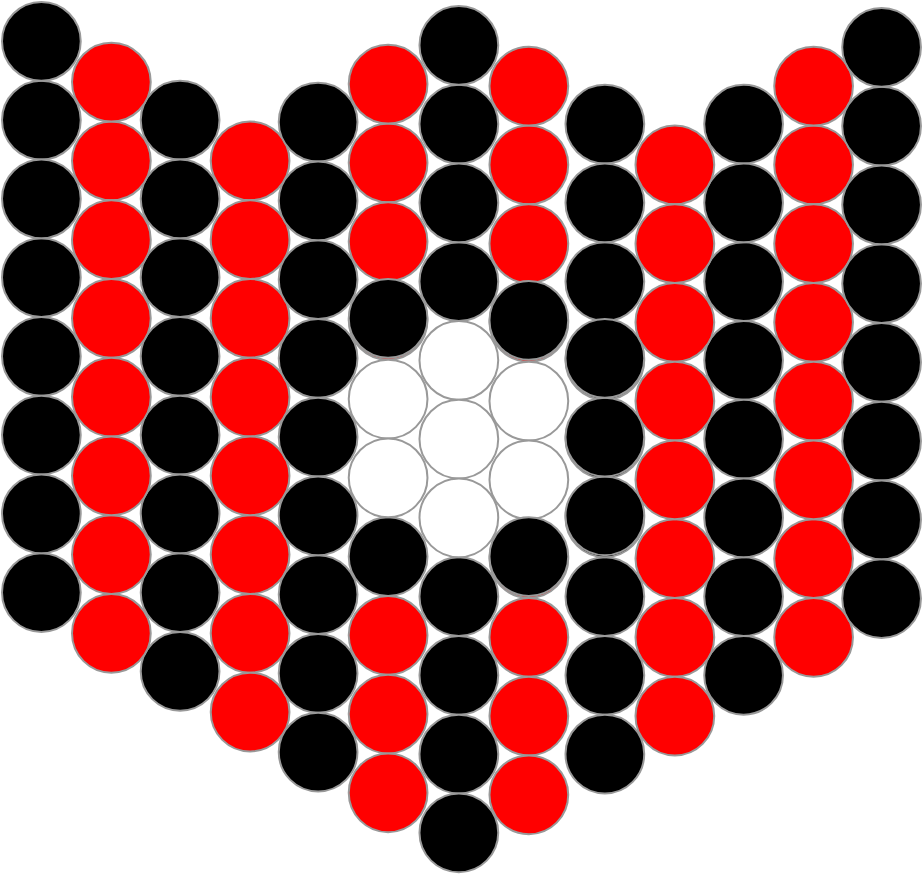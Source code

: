 <mxfile version="20.0.3" type="github">
  <diagram id="4b_G9jDjYZJUIoSFPc0T" name="Page-1">
    <mxGraphModel dx="1422" dy="794" grid="0" gridSize="10" guides="1" tooltips="1" connect="1" arrows="1" fold="1" page="1" pageScale="1" pageWidth="827" pageHeight="1169" math="0" shadow="0">
      <root>
        <mxCell id="0" />
        <mxCell id="1" parent="0" />
        <mxCell id="lpokAuvTIs-2x7VzEWA0-1" value="" style="ellipse;whiteSpace=wrap;html=1;strokeColor=#999999;fontStyle=1;fillColor=#000000;" vertex="1" parent="1">
          <mxGeometry x="214.37" y="287.48" width="39.37" height="39.37" as="geometry" />
        </mxCell>
        <mxCell id="lpokAuvTIs-2x7VzEWA0-2" value="" style="ellipse;whiteSpace=wrap;html=1;strokeColor=#999999;fontStyle=1;fillColor=#000000;" vertex="1" parent="1">
          <mxGeometry x="214.37" y="248.11" width="39.37" height="39.37" as="geometry" />
        </mxCell>
        <mxCell id="lpokAuvTIs-2x7VzEWA0-3" value="" style="ellipse;whiteSpace=wrap;html=1;strokeColor=#999999;fontStyle=1;fillColor=#000000;" vertex="1" parent="1">
          <mxGeometry x="214.37" y="326.85" width="39.37" height="39.37" as="geometry" />
        </mxCell>
        <mxCell id="lpokAuvTIs-2x7VzEWA0-4" value="" style="ellipse;whiteSpace=wrap;html=1;strokeColor=#999999;fontStyle=1;fillColor=#FF0000;" vertex="1" parent="1">
          <mxGeometry x="249.37" y="268.48" width="39.37" height="39.37" as="geometry" />
        </mxCell>
        <mxCell id="lpokAuvTIs-2x7VzEWA0-5" value="" style="ellipse;whiteSpace=wrap;html=1;strokeColor=#999999;fontStyle=1;fillColor=#FF0000;" vertex="1" parent="1">
          <mxGeometry x="249.37" y="307.85" width="39.37" height="39.37" as="geometry" />
        </mxCell>
        <mxCell id="lpokAuvTIs-2x7VzEWA0-6" value="" style="ellipse;whiteSpace=wrap;html=1;strokeColor=#999999;fontStyle=1;fillColor=#000000;" vertex="1" parent="1">
          <mxGeometry x="214.37" y="169.37" width="39.37" height="39.37" as="geometry" />
        </mxCell>
        <mxCell id="lpokAuvTIs-2x7VzEWA0-8" value="" style="ellipse;whiteSpace=wrap;html=1;strokeColor=#999999;fontStyle=1;fillColor=#000000;" vertex="1" parent="1">
          <mxGeometry x="214.37" y="208.74" width="39.37" height="39.37" as="geometry" />
        </mxCell>
        <mxCell id="lpokAuvTIs-2x7VzEWA0-9" value="" style="ellipse;whiteSpace=wrap;html=1;strokeColor=#999999;fontStyle=1;fillColor=#000000;" vertex="1" parent="1">
          <mxGeometry x="214.37" y="405.59" width="39.37" height="39.37" as="geometry" />
        </mxCell>
        <mxCell id="lpokAuvTIs-2x7VzEWA0-10" value="" style="ellipse;whiteSpace=wrap;html=1;strokeColor=#999999;fontStyle=1;fillColor=#000000;" vertex="1" parent="1">
          <mxGeometry x="214.37" y="366.22" width="39.37" height="39.37" as="geometry" />
        </mxCell>
        <mxCell id="lpokAuvTIs-2x7VzEWA0-11" value="" style="ellipse;whiteSpace=wrap;html=1;strokeColor=#999999;fontStyle=1;fillColor=#000000;" vertex="1" parent="1">
          <mxGeometry x="214.37" y="444.96" width="39.37" height="39.37" as="geometry" />
        </mxCell>
        <mxCell id="lpokAuvTIs-2x7VzEWA0-12" value="" style="ellipse;whiteSpace=wrap;html=1;strokeColor=#999999;fontStyle=1;fillColor=#FF0000;" vertex="1" parent="1">
          <mxGeometry x="249.37" y="386.59" width="39.37" height="39.37" as="geometry" />
        </mxCell>
        <mxCell id="lpokAuvTIs-2x7VzEWA0-13" value="" style="ellipse;whiteSpace=wrap;html=1;strokeColor=#999999;fontStyle=1;fillColor=#FF0000;" vertex="1" parent="1">
          <mxGeometry x="249.37" y="347.22" width="39.37" height="39.37" as="geometry" />
        </mxCell>
        <mxCell id="lpokAuvTIs-2x7VzEWA0-14" value="" style="ellipse;whiteSpace=wrap;html=1;strokeColor=#999999;fontStyle=1;fillColor=#FF0000;" vertex="1" parent="1">
          <mxGeometry x="249.37" y="425.96" width="39.37" height="39.37" as="geometry" />
        </mxCell>
        <mxCell id="lpokAuvTIs-2x7VzEWA0-15" value="" style="ellipse;whiteSpace=wrap;html=1;strokeColor=#999999;fontStyle=1;fillColor=#FF0000;" vertex="1" parent="1">
          <mxGeometry x="249.37" y="189.74" width="39.37" height="39.37" as="geometry" />
        </mxCell>
        <mxCell id="lpokAuvTIs-2x7VzEWA0-17" value="" style="ellipse;whiteSpace=wrap;html=1;strokeColor=#999999;fontStyle=1;fillColor=#FF0000;" vertex="1" parent="1">
          <mxGeometry x="249.37" y="229.11" width="39.37" height="39.37" as="geometry" />
        </mxCell>
        <mxCell id="lpokAuvTIs-2x7VzEWA0-23" value="" style="ellipse;whiteSpace=wrap;html=1;strokeColor=#999999;fontStyle=1;fillColor=#FF0000;" vertex="1" parent="1">
          <mxGeometry x="249.37" y="465.33" width="39.37" height="39.37" as="geometry" />
        </mxCell>
        <mxCell id="lpokAuvTIs-2x7VzEWA0-25" value="" style="ellipse;whiteSpace=wrap;html=1;strokeColor=#999999;fontStyle=1;fillColor=#000000;" vertex="1" parent="1">
          <mxGeometry x="283.37" y="288.48" width="39.37" height="39.37" as="geometry" />
        </mxCell>
        <mxCell id="lpokAuvTIs-2x7VzEWA0-26" value="" style="ellipse;whiteSpace=wrap;html=1;strokeColor=#999999;fontStyle=1;fillColor=#000000;" vertex="1" parent="1">
          <mxGeometry x="283.37" y="249.11" width="39.37" height="39.37" as="geometry" />
        </mxCell>
        <mxCell id="lpokAuvTIs-2x7VzEWA0-27" value="" style="ellipse;whiteSpace=wrap;html=1;strokeColor=#999999;fontStyle=1;fillColor=#000000;" vertex="1" parent="1">
          <mxGeometry x="283.37" y="327.85" width="39.37" height="39.37" as="geometry" />
        </mxCell>
        <mxCell id="lpokAuvTIs-2x7VzEWA0-28" value="" style="ellipse;whiteSpace=wrap;html=1;strokeColor=#999999;fontStyle=1;fillColor=#FF0000;" vertex="1" parent="1">
          <mxGeometry x="318.37" y="269.48" width="39.37" height="39.37" as="geometry" />
        </mxCell>
        <mxCell id="lpokAuvTIs-2x7VzEWA0-29" value="" style="ellipse;whiteSpace=wrap;html=1;strokeColor=#999999;fontStyle=1;fillColor=#FFFFFF;" vertex="1" parent="1">
          <mxGeometry x="318.37" y="308.85" width="39.37" height="39.37" as="geometry" />
        </mxCell>
        <mxCell id="lpokAuvTIs-2x7VzEWA0-30" value="" style="ellipse;whiteSpace=wrap;html=1;strokeColor=#999999;fontStyle=1;fillColor=#000000;" vertex="1" parent="1">
          <mxGeometry x="283.37" y="170.37" width="39.37" height="39.37" as="geometry" />
        </mxCell>
        <mxCell id="lpokAuvTIs-2x7VzEWA0-32" value="" style="ellipse;whiteSpace=wrap;html=1;strokeColor=#999999;fontStyle=1;fillColor=#000000;" vertex="1" parent="1">
          <mxGeometry x="283.37" y="209.74" width="39.37" height="39.37" as="geometry" />
        </mxCell>
        <mxCell id="lpokAuvTIs-2x7VzEWA0-33" value="" style="ellipse;whiteSpace=wrap;html=1;strokeColor=#999999;fontStyle=1;fillColor=#000000;" vertex="1" parent="1">
          <mxGeometry x="283.37" y="406.59" width="39.37" height="39.37" as="geometry" />
        </mxCell>
        <mxCell id="lpokAuvTIs-2x7VzEWA0-34" value="" style="ellipse;whiteSpace=wrap;html=1;strokeColor=#999999;fontStyle=1;fillColor=#000000;" vertex="1" parent="1">
          <mxGeometry x="283.37" y="367.22" width="39.37" height="39.37" as="geometry" />
        </mxCell>
        <mxCell id="lpokAuvTIs-2x7VzEWA0-35" value="" style="ellipse;whiteSpace=wrap;html=1;strokeColor=#999999;fontStyle=1;fillColor=#000000;" vertex="1" parent="1">
          <mxGeometry x="283.37" y="445.96" width="39.37" height="39.37" as="geometry" />
        </mxCell>
        <mxCell id="lpokAuvTIs-2x7VzEWA0-36" value="" style="ellipse;whiteSpace=wrap;html=1;strokeColor=#999999;fontStyle=1;fillColor=#000000;" vertex="1" parent="1">
          <mxGeometry x="318.37" y="387.59" width="39.37" height="39.37" as="geometry" />
        </mxCell>
        <mxCell id="lpokAuvTIs-2x7VzEWA0-37" value="" style="ellipse;whiteSpace=wrap;html=1;strokeColor=#999999;fontStyle=1;fillColor=#FFFFFF;" vertex="1" parent="1">
          <mxGeometry x="318.37" y="348.22" width="39.37" height="39.37" as="geometry" />
        </mxCell>
        <mxCell id="lpokAuvTIs-2x7VzEWA0-38" value="" style="ellipse;whiteSpace=wrap;html=1;strokeColor=#999999;fontStyle=1;fillColor=#FF0000;" vertex="1" parent="1">
          <mxGeometry x="318.37" y="426.96" width="39.37" height="39.37" as="geometry" />
        </mxCell>
        <mxCell id="lpokAuvTIs-2x7VzEWA0-39" value="" style="ellipse;whiteSpace=wrap;html=1;strokeColor=#999999;fontStyle=1;fillColor=#FF0000;" vertex="1" parent="1">
          <mxGeometry x="318.37" y="190.74" width="39.37" height="39.37" as="geometry" />
        </mxCell>
        <mxCell id="lpokAuvTIs-2x7VzEWA0-40" value="" style="ellipse;whiteSpace=wrap;html=1;strokeColor=#999999;fontStyle=1;fillColor=#FF0000;" vertex="1" parent="1">
          <mxGeometry x="318.37" y="151.37" width="39.37" height="39.37" as="geometry" />
        </mxCell>
        <mxCell id="lpokAuvTIs-2x7VzEWA0-41" value="" style="ellipse;whiteSpace=wrap;html=1;strokeColor=#999999;fontStyle=1;fillColor=#FF0000;" vertex="1" parent="1">
          <mxGeometry x="318.37" y="230.11" width="39.37" height="39.37" as="geometry" />
        </mxCell>
        <mxCell id="lpokAuvTIs-2x7VzEWA0-42" value="" style="ellipse;whiteSpace=wrap;html=1;strokeColor=#999999;fontStyle=1;fillColor=#000000;" vertex="1" parent="1">
          <mxGeometry x="283.37" y="485.33" width="39.37" height="39.37" as="geometry" />
        </mxCell>
        <mxCell id="lpokAuvTIs-2x7VzEWA0-44" value="" style="ellipse;whiteSpace=wrap;html=1;strokeColor=#999999;fontStyle=1;fillColor=#FF0000;" vertex="1" parent="1">
          <mxGeometry x="318.37" y="466.33" width="39.37" height="39.37" as="geometry" />
        </mxCell>
        <mxCell id="lpokAuvTIs-2x7VzEWA0-45" value="" style="ellipse;whiteSpace=wrap;html=1;strokeColor=#999999;fontStyle=1;fillColor=#FF0000;" vertex="1" parent="1">
          <mxGeometry x="318.37" y="505.7" width="39.37" height="39.37" as="geometry" />
        </mxCell>
        <mxCell id="lpokAuvTIs-2x7VzEWA0-67" value="" style="ellipse;whiteSpace=wrap;html=1;strokeColor=#999999;fontStyle=1;fillColor=#000000;" vertex="1" parent="1">
          <mxGeometry x="145" y="287.48" width="39.37" height="39.37" as="geometry" />
        </mxCell>
        <mxCell id="lpokAuvTIs-2x7VzEWA0-68" value="" style="ellipse;whiteSpace=wrap;html=1;strokeColor=#999999;fontStyle=1;fillColor=#000000;" vertex="1" parent="1">
          <mxGeometry x="145" y="248.11" width="39.37" height="39.37" as="geometry" />
        </mxCell>
        <mxCell id="lpokAuvTIs-2x7VzEWA0-69" value="" style="ellipse;whiteSpace=wrap;html=1;strokeColor=#999999;fontStyle=1;fillColor=#000000;" vertex="1" parent="1">
          <mxGeometry x="145" y="326.85" width="39.37" height="39.37" as="geometry" />
        </mxCell>
        <mxCell id="lpokAuvTIs-2x7VzEWA0-70" value="" style="ellipse;whiteSpace=wrap;html=1;strokeColor=#999999;fontStyle=1;fillColor=#FF0000;" vertex="1" parent="1">
          <mxGeometry x="180" y="268.48" width="39.37" height="39.37" as="geometry" />
        </mxCell>
        <mxCell id="lpokAuvTIs-2x7VzEWA0-71" value="" style="ellipse;whiteSpace=wrap;html=1;strokeColor=#999999;fontStyle=1;fillColor=#FF0000;" vertex="1" parent="1">
          <mxGeometry x="180" y="307.85" width="39.37" height="39.37" as="geometry" />
        </mxCell>
        <mxCell id="lpokAuvTIs-2x7VzEWA0-72" value="" style="ellipse;whiteSpace=wrap;html=1;strokeColor=#999999;fontStyle=1;fillColor=#000000;" vertex="1" parent="1">
          <mxGeometry x="145" y="169.37" width="39.37" height="39.37" as="geometry" />
        </mxCell>
        <mxCell id="lpokAuvTIs-2x7VzEWA0-73" value="" style="ellipse;whiteSpace=wrap;html=1;strokeColor=#999999;fontStyle=1;fillColor=#000000;" vertex="1" parent="1">
          <mxGeometry x="145" y="130.0" width="39.37" height="39.37" as="geometry" />
        </mxCell>
        <mxCell id="lpokAuvTIs-2x7VzEWA0-74" value="" style="ellipse;whiteSpace=wrap;html=1;strokeColor=#999999;fontStyle=1;fillColor=#000000;" vertex="1" parent="1">
          <mxGeometry x="145" y="208.74" width="39.37" height="39.37" as="geometry" />
        </mxCell>
        <mxCell id="lpokAuvTIs-2x7VzEWA0-75" value="" style="ellipse;whiteSpace=wrap;html=1;strokeColor=#999999;fontStyle=1;fillColor=#000000;" vertex="1" parent="1">
          <mxGeometry x="145" y="405.59" width="39.37" height="39.37" as="geometry" />
        </mxCell>
        <mxCell id="lpokAuvTIs-2x7VzEWA0-76" value="" style="ellipse;whiteSpace=wrap;html=1;strokeColor=#999999;fontStyle=1;fillColor=#000000;" vertex="1" parent="1">
          <mxGeometry x="145" y="366.22" width="39.37" height="39.37" as="geometry" />
        </mxCell>
        <mxCell id="lpokAuvTIs-2x7VzEWA0-78" value="" style="ellipse;whiteSpace=wrap;html=1;strokeColor=#999999;fontStyle=1;fillColor=#FF0000;" vertex="1" parent="1">
          <mxGeometry x="180" y="386.59" width="39.37" height="39.37" as="geometry" />
        </mxCell>
        <mxCell id="lpokAuvTIs-2x7VzEWA0-79" value="" style="ellipse;whiteSpace=wrap;html=1;strokeColor=#999999;fontStyle=1;fillColor=#FF0000;" vertex="1" parent="1">
          <mxGeometry x="180" y="347.22" width="39.37" height="39.37" as="geometry" />
        </mxCell>
        <mxCell id="lpokAuvTIs-2x7VzEWA0-80" value="" style="ellipse;whiteSpace=wrap;html=1;strokeColor=#999999;fontStyle=1;fillColor=#FF0000;" vertex="1" parent="1">
          <mxGeometry x="180" y="425.96" width="39.37" height="39.37" as="geometry" />
        </mxCell>
        <mxCell id="lpokAuvTIs-2x7VzEWA0-81" value="" style="ellipse;whiteSpace=wrap;html=1;strokeColor=#999999;fontStyle=1;fillColor=#FF0000;" vertex="1" parent="1">
          <mxGeometry x="180" y="189.74" width="39.37" height="39.37" as="geometry" />
        </mxCell>
        <mxCell id="lpokAuvTIs-2x7VzEWA0-82" value="" style="ellipse;whiteSpace=wrap;html=1;strokeColor=#999999;fontStyle=1;fillColor=#FF0000;" vertex="1" parent="1">
          <mxGeometry x="180" y="150.37" width="39.37" height="39.37" as="geometry" />
        </mxCell>
        <mxCell id="lpokAuvTIs-2x7VzEWA0-83" value="" style="ellipse;whiteSpace=wrap;html=1;strokeColor=#999999;fontStyle=1;fillColor=#FF0000;" vertex="1" parent="1">
          <mxGeometry x="180" y="229.11" width="39.37" height="39.37" as="geometry" />
        </mxCell>
        <mxCell id="lpokAuvTIs-2x7VzEWA0-88" value="" style="ellipse;whiteSpace=wrap;html=1;strokeColor=#999999;fillColor=#000000;" vertex="1" parent="1">
          <mxGeometry x="496.11" y="289.48" width="39.37" height="39.37" as="geometry" />
        </mxCell>
        <mxCell id="lpokAuvTIs-2x7VzEWA0-89" value="" style="ellipse;whiteSpace=wrap;html=1;strokeColor=#999999;fillColor=#000000;" vertex="1" parent="1">
          <mxGeometry x="496.11" y="250.11" width="39.37" height="39.37" as="geometry" />
        </mxCell>
        <mxCell id="lpokAuvTIs-2x7VzEWA0-90" value="" style="ellipse;whiteSpace=wrap;html=1;strokeColor=#999999;fillColor=#000000;" vertex="1" parent="1">
          <mxGeometry x="496.11" y="328.85" width="39.37" height="39.37" as="geometry" />
        </mxCell>
        <mxCell id="lpokAuvTIs-2x7VzEWA0-91" value="" style="ellipse;whiteSpace=wrap;html=1;strokeColor=#999999;fillColor=#FF0000;" vertex="1" parent="1">
          <mxGeometry x="531.11" y="270.48" width="39.37" height="39.37" as="geometry" />
        </mxCell>
        <mxCell id="lpokAuvTIs-2x7VzEWA0-92" value="" style="ellipse;whiteSpace=wrap;html=1;strokeColor=#999999;fillColor=#FF0000;" vertex="1" parent="1">
          <mxGeometry x="531.11" y="309.85" width="39.37" height="39.37" as="geometry" />
        </mxCell>
        <mxCell id="lpokAuvTIs-2x7VzEWA0-93" value="" style="ellipse;whiteSpace=wrap;html=1;strokeColor=#999999;fillColor=#000000;" vertex="1" parent="1">
          <mxGeometry x="496.11" y="171.37" width="39.37" height="39.37" as="geometry" />
        </mxCell>
        <mxCell id="lpokAuvTIs-2x7VzEWA0-95" value="" style="ellipse;whiteSpace=wrap;html=1;strokeColor=#999999;fillColor=#000000;" vertex="1" parent="1">
          <mxGeometry x="496.11" y="210.74" width="39.37" height="39.37" as="geometry" />
        </mxCell>
        <mxCell id="lpokAuvTIs-2x7VzEWA0-96" value="" style="ellipse;whiteSpace=wrap;html=1;strokeColor=#999999;fillColor=#000000;" vertex="1" parent="1">
          <mxGeometry x="496.11" y="407.59" width="39.37" height="39.37" as="geometry" />
        </mxCell>
        <mxCell id="lpokAuvTIs-2x7VzEWA0-97" value="" style="ellipse;whiteSpace=wrap;html=1;strokeColor=#999999;fillColor=#000000;" vertex="1" parent="1">
          <mxGeometry x="496.11" y="368.22" width="39.37" height="39.37" as="geometry" />
        </mxCell>
        <mxCell id="lpokAuvTIs-2x7VzEWA0-98" value="" style="ellipse;whiteSpace=wrap;html=1;strokeColor=#999999;fillColor=#000000;" vertex="1" parent="1">
          <mxGeometry x="496.11" y="446.96" width="39.37" height="39.37" as="geometry" />
        </mxCell>
        <mxCell id="lpokAuvTIs-2x7VzEWA0-99" value="" style="ellipse;whiteSpace=wrap;html=1;strokeColor=#999999;fillColor=#FF0000;" vertex="1" parent="1">
          <mxGeometry x="531.11" y="388.59" width="39.37" height="39.37" as="geometry" />
        </mxCell>
        <mxCell id="lpokAuvTIs-2x7VzEWA0-100" value="" style="ellipse;whiteSpace=wrap;html=1;strokeColor=#999999;fillColor=#FF0000;" vertex="1" parent="1">
          <mxGeometry x="531.11" y="349.22" width="39.37" height="39.37" as="geometry" />
        </mxCell>
        <mxCell id="lpokAuvTIs-2x7VzEWA0-101" value="" style="ellipse;whiteSpace=wrap;html=1;strokeColor=#999999;fillColor=#FF0000;" vertex="1" parent="1">
          <mxGeometry x="531.11" y="427.96" width="39.37" height="39.37" as="geometry" />
        </mxCell>
        <mxCell id="lpokAuvTIs-2x7VzEWA0-102" value="" style="ellipse;whiteSpace=wrap;html=1;strokeColor=#999999;fillColor=#FF0000;" vertex="1" parent="1">
          <mxGeometry x="531.11" y="191.74" width="39.37" height="39.37" as="geometry" />
        </mxCell>
        <mxCell id="lpokAuvTIs-2x7VzEWA0-103" value="" style="ellipse;whiteSpace=wrap;html=1;strokeColor=#999999;fillColor=#FF0000;" vertex="1" parent="1">
          <mxGeometry x="531.11" y="152.37" width="39.37" height="39.37" as="geometry" />
        </mxCell>
        <mxCell id="lpokAuvTIs-2x7VzEWA0-104" value="" style="ellipse;whiteSpace=wrap;html=1;strokeColor=#999999;fillColor=#FF0000;" vertex="1" parent="1">
          <mxGeometry x="531.11" y="231.11" width="39.37" height="39.37" as="geometry" />
        </mxCell>
        <mxCell id="lpokAuvTIs-2x7VzEWA0-109" value="" style="ellipse;whiteSpace=wrap;html=1;strokeColor=#999999;fillColor=#000000;" vertex="1" parent="1">
          <mxGeometry x="565.11" y="290.48" width="39.37" height="39.37" as="geometry" />
        </mxCell>
        <mxCell id="lpokAuvTIs-2x7VzEWA0-110" value="" style="ellipse;whiteSpace=wrap;html=1;strokeColor=#999999;fillColor=#000000;" vertex="1" parent="1">
          <mxGeometry x="565.11" y="251.11" width="39.37" height="39.37" as="geometry" />
        </mxCell>
        <mxCell id="lpokAuvTIs-2x7VzEWA0-111" value="" style="ellipse;whiteSpace=wrap;html=1;strokeColor=#999999;fillColor=#000000;" vertex="1" parent="1">
          <mxGeometry x="565.11" y="329.85" width="39.37" height="39.37" as="geometry" />
        </mxCell>
        <mxCell id="lpokAuvTIs-2x7VzEWA0-114" value="" style="ellipse;whiteSpace=wrap;html=1;strokeColor=#999999;fillColor=#000000;" vertex="1" parent="1">
          <mxGeometry x="565.11" y="172.37" width="39.37" height="39.37" as="geometry" />
        </mxCell>
        <mxCell id="lpokAuvTIs-2x7VzEWA0-115" value="" style="ellipse;whiteSpace=wrap;html=1;strokeColor=#999999;fillColor=#000000;" vertex="1" parent="1">
          <mxGeometry x="565.11" y="133" width="39.37" height="39.37" as="geometry" />
        </mxCell>
        <mxCell id="lpokAuvTIs-2x7VzEWA0-116" value="" style="ellipse;whiteSpace=wrap;html=1;strokeColor=#999999;fillColor=#000000;" vertex="1" parent="1">
          <mxGeometry x="565.11" y="211.74" width="39.37" height="39.37" as="geometry" />
        </mxCell>
        <mxCell id="lpokAuvTIs-2x7VzEWA0-117" value="" style="ellipse;whiteSpace=wrap;html=1;strokeColor=#999999;fillColor=#000000;" vertex="1" parent="1">
          <mxGeometry x="565.11" y="408.59" width="39.37" height="39.37" as="geometry" />
        </mxCell>
        <mxCell id="lpokAuvTIs-2x7VzEWA0-118" value="" style="ellipse;whiteSpace=wrap;html=1;strokeColor=#999999;fillColor=#000000;" vertex="1" parent="1">
          <mxGeometry x="565.11" y="369.22" width="39.37" height="39.37" as="geometry" />
        </mxCell>
        <mxCell id="lpokAuvTIs-2x7VzEWA0-130" value="" style="ellipse;whiteSpace=wrap;html=1;strokeColor=#999999;" vertex="1" parent="1">
          <mxGeometry x="353.74" y="289.48" width="39.37" height="39.37" as="geometry" />
        </mxCell>
        <mxCell id="lpokAuvTIs-2x7VzEWA0-131" value="" style="ellipse;whiteSpace=wrap;html=1;strokeColor=#999999;fillColor=#000000;" vertex="1" parent="1">
          <mxGeometry x="353.74" y="250.11" width="39.37" height="39.37" as="geometry" />
        </mxCell>
        <mxCell id="lpokAuvTIs-2x7VzEWA0-132" value="" style="ellipse;whiteSpace=wrap;html=1;strokeColor=#999999;" vertex="1" parent="1">
          <mxGeometry x="353.74" y="328.85" width="39.37" height="39.37" as="geometry" />
        </mxCell>
        <mxCell id="lpokAuvTIs-2x7VzEWA0-133" value="" style="ellipse;whiteSpace=wrap;html=1;strokeColor=#999999;fillColor=#FF0000;" vertex="1" parent="1">
          <mxGeometry x="388.74" y="270.48" width="39.37" height="39.37" as="geometry" />
        </mxCell>
        <mxCell id="lpokAuvTIs-2x7VzEWA0-134" value="" style="ellipse;whiteSpace=wrap;html=1;strokeColor=#999999;fillColor=#FFFFFF;" vertex="1" parent="1">
          <mxGeometry x="388.74" y="309.85" width="39.37" height="39.37" as="geometry" />
        </mxCell>
        <mxCell id="lpokAuvTIs-2x7VzEWA0-135" value="" style="ellipse;whiteSpace=wrap;html=1;strokeColor=#999999;fillColor=#000000;" vertex="1" parent="1">
          <mxGeometry x="353.74" y="171.37" width="39.37" height="39.37" as="geometry" />
        </mxCell>
        <mxCell id="lpokAuvTIs-2x7VzEWA0-136" value="" style="ellipse;whiteSpace=wrap;html=1;strokeColor=#999999;fillColor=#000000;" vertex="1" parent="1">
          <mxGeometry x="353.74" y="132" width="39.37" height="39.37" as="geometry" />
        </mxCell>
        <mxCell id="lpokAuvTIs-2x7VzEWA0-137" value="" style="ellipse;whiteSpace=wrap;html=1;strokeColor=#999999;fillColor=#000000;" vertex="1" parent="1">
          <mxGeometry x="353.74" y="210.74" width="39.37" height="39.37" as="geometry" />
        </mxCell>
        <mxCell id="lpokAuvTIs-2x7VzEWA0-138" value="" style="ellipse;whiteSpace=wrap;html=1;strokeColor=#999999;fillColor=#000000;" vertex="1" parent="1">
          <mxGeometry x="353.74" y="407.59" width="39.37" height="39.37" as="geometry" />
        </mxCell>
        <mxCell id="lpokAuvTIs-2x7VzEWA0-139" value="" style="ellipse;whiteSpace=wrap;html=1;strokeColor=#999999;" vertex="1" parent="1">
          <mxGeometry x="353.74" y="368.22" width="39.37" height="39.37" as="geometry" />
        </mxCell>
        <mxCell id="lpokAuvTIs-2x7VzEWA0-140" value="" style="ellipse;whiteSpace=wrap;html=1;strokeColor=#999999;fillColor=#000000;" vertex="1" parent="1">
          <mxGeometry x="353.74" y="446.96" width="39.37" height="39.37" as="geometry" />
        </mxCell>
        <mxCell id="lpokAuvTIs-2x7VzEWA0-141" value="" style="ellipse;whiteSpace=wrap;html=1;strokeColor=#999999;fillColor=#FF0000;" vertex="1" parent="1">
          <mxGeometry x="388.74" y="388.59" width="39.37" height="39.37" as="geometry" />
        </mxCell>
        <mxCell id="lpokAuvTIs-2x7VzEWA0-142" value="" style="ellipse;whiteSpace=wrap;html=1;strokeColor=#999999;fillColor=#FFFFFF;" vertex="1" parent="1">
          <mxGeometry x="388.74" y="349.22" width="39.37" height="39.37" as="geometry" />
        </mxCell>
        <mxCell id="lpokAuvTIs-2x7VzEWA0-143" value="" style="ellipse;whiteSpace=wrap;html=1;strokeColor=#999999;fillColor=#FF0000;" vertex="1" parent="1">
          <mxGeometry x="388.74" y="427.96" width="39.37" height="39.37" as="geometry" />
        </mxCell>
        <mxCell id="lpokAuvTIs-2x7VzEWA0-144" value="" style="ellipse;whiteSpace=wrap;html=1;strokeColor=#999999;fillColor=#FF0000;" vertex="1" parent="1">
          <mxGeometry x="388.74" y="191.74" width="39.37" height="39.37" as="geometry" />
        </mxCell>
        <mxCell id="lpokAuvTIs-2x7VzEWA0-145" value="" style="ellipse;whiteSpace=wrap;html=1;strokeColor=#999999;fillColor=#FF0000;" vertex="1" parent="1">
          <mxGeometry x="388.74" y="152.37" width="39.37" height="39.37" as="geometry" />
        </mxCell>
        <mxCell id="lpokAuvTIs-2x7VzEWA0-146" value="" style="ellipse;whiteSpace=wrap;html=1;strokeColor=#999999;fillColor=#FF0000;" vertex="1" parent="1">
          <mxGeometry x="388.74" y="231.11" width="39.37" height="39.37" as="geometry" />
        </mxCell>
        <mxCell id="lpokAuvTIs-2x7VzEWA0-147" value="" style="ellipse;whiteSpace=wrap;html=1;strokeColor=#999999;fillColor=#000000;" vertex="1" parent="1">
          <mxGeometry x="353.74" y="486.33" width="39.37" height="39.37" as="geometry" />
        </mxCell>
        <mxCell id="lpokAuvTIs-2x7VzEWA0-148" value="" style="ellipse;whiteSpace=wrap;html=1;strokeColor=#999999;fillColor=#000000;" vertex="1" parent="1">
          <mxGeometry x="353.74" y="525.7" width="39.37" height="39.37" as="geometry" />
        </mxCell>
        <mxCell id="lpokAuvTIs-2x7VzEWA0-149" value="" style="ellipse;whiteSpace=wrap;html=1;strokeColor=#999999;fillColor=#FF0000;" vertex="1" parent="1">
          <mxGeometry x="388.74" y="467.33" width="39.37" height="39.37" as="geometry" />
        </mxCell>
        <mxCell id="lpokAuvTIs-2x7VzEWA0-150" value="" style="ellipse;whiteSpace=wrap;html=1;strokeColor=#999999;fillColor=#FF0000;" vertex="1" parent="1">
          <mxGeometry x="388.74" y="506.7" width="39.37" height="39.37" as="geometry" />
        </mxCell>
        <mxCell id="lpokAuvTIs-2x7VzEWA0-151" value="" style="ellipse;whiteSpace=wrap;html=1;strokeColor=#999999;fillColor=#000000;" vertex="1" parent="1">
          <mxGeometry x="426.74" y="289.48" width="39.37" height="39.37" as="geometry" />
        </mxCell>
        <mxCell id="lpokAuvTIs-2x7VzEWA0-152" value="" style="ellipse;whiteSpace=wrap;html=1;strokeColor=#999999;fillColor=#000000;" vertex="1" parent="1">
          <mxGeometry x="426.74" y="250.11" width="39.37" height="39.37" as="geometry" />
        </mxCell>
        <mxCell id="lpokAuvTIs-2x7VzEWA0-153" value="" style="ellipse;whiteSpace=wrap;html=1;strokeColor=#999999;fillColor=#000000;" vertex="1" parent="1">
          <mxGeometry x="426.74" y="328.85" width="39.37" height="39.37" as="geometry" />
        </mxCell>
        <mxCell id="lpokAuvTIs-2x7VzEWA0-154" value="" style="ellipse;whiteSpace=wrap;html=1;strokeColor=#999999;fillColor=#FF0000;" vertex="1" parent="1">
          <mxGeometry x="461.74" y="270.48" width="39.37" height="39.37" as="geometry" />
        </mxCell>
        <mxCell id="lpokAuvTIs-2x7VzEWA0-155" value="" style="ellipse;whiteSpace=wrap;html=1;strokeColor=#999999;fillColor=#FF0000;" vertex="1" parent="1">
          <mxGeometry x="461.74" y="309.85" width="39.37" height="39.37" as="geometry" />
        </mxCell>
        <mxCell id="lpokAuvTIs-2x7VzEWA0-156" value="" style="ellipse;whiteSpace=wrap;html=1;strokeColor=#999999;fillColor=#000000;" vertex="1" parent="1">
          <mxGeometry x="426.74" y="171.37" width="39.37" height="39.37" as="geometry" />
        </mxCell>
        <mxCell id="lpokAuvTIs-2x7VzEWA0-158" value="" style="ellipse;whiteSpace=wrap;html=1;strokeColor=#999999;fillColor=#000000;" vertex="1" parent="1">
          <mxGeometry x="426.74" y="210.74" width="39.37" height="39.37" as="geometry" />
        </mxCell>
        <mxCell id="lpokAuvTIs-2x7VzEWA0-159" value="" style="ellipse;whiteSpace=wrap;html=1;strokeColor=#999999;fillColor=#000000;" vertex="1" parent="1">
          <mxGeometry x="426.74" y="407.59" width="39.37" height="39.37" as="geometry" />
        </mxCell>
        <mxCell id="lpokAuvTIs-2x7VzEWA0-160" value="" style="ellipse;whiteSpace=wrap;html=1;strokeColor=#999999;fillColor=#000000;" vertex="1" parent="1">
          <mxGeometry x="426.74" y="368.22" width="39.37" height="39.37" as="geometry" />
        </mxCell>
        <mxCell id="lpokAuvTIs-2x7VzEWA0-161" value="" style="ellipse;whiteSpace=wrap;html=1;strokeColor=#999999;fillColor=#000000;" vertex="1" parent="1">
          <mxGeometry x="426.74" y="446.96" width="39.37" height="39.37" as="geometry" />
        </mxCell>
        <mxCell id="lpokAuvTIs-2x7VzEWA0-162" value="" style="ellipse;whiteSpace=wrap;html=1;strokeColor=#999999;fillColor=#FF0000;" vertex="1" parent="1">
          <mxGeometry x="461.74" y="388.59" width="39.37" height="39.37" as="geometry" />
        </mxCell>
        <mxCell id="lpokAuvTIs-2x7VzEWA0-163" value="" style="ellipse;whiteSpace=wrap;html=1;strokeColor=#999999;fillColor=#FF0000;" vertex="1" parent="1">
          <mxGeometry x="461.74" y="349.22" width="39.37" height="39.37" as="geometry" />
        </mxCell>
        <mxCell id="lpokAuvTIs-2x7VzEWA0-164" value="" style="ellipse;whiteSpace=wrap;html=1;strokeColor=#999999;fillColor=#FF0000;" vertex="1" parent="1">
          <mxGeometry x="461.74" y="427.96" width="39.37" height="39.37" as="geometry" />
        </mxCell>
        <mxCell id="lpokAuvTIs-2x7VzEWA0-165" value="" style="ellipse;whiteSpace=wrap;html=1;strokeColor=#999999;fillColor=#FF0000;" vertex="1" parent="1">
          <mxGeometry x="461.74" y="191.74" width="39.37" height="39.37" as="geometry" />
        </mxCell>
        <mxCell id="lpokAuvTIs-2x7VzEWA0-167" value="" style="ellipse;whiteSpace=wrap;html=1;strokeColor=#999999;fillColor=#FF0000;" vertex="1" parent="1">
          <mxGeometry x="461.74" y="231.11" width="39.37" height="39.37" as="geometry" />
        </mxCell>
        <mxCell id="lpokAuvTIs-2x7VzEWA0-168" value="" style="ellipse;whiteSpace=wrap;html=1;strokeColor=#999999;fillColor=#000000;" vertex="1" parent="1">
          <mxGeometry x="426.74" y="486.33" width="39.37" height="39.37" as="geometry" />
        </mxCell>
        <mxCell id="lpokAuvTIs-2x7VzEWA0-170" value="" style="ellipse;whiteSpace=wrap;html=1;strokeColor=#999999;fillColor=#FF0000;" vertex="1" parent="1">
          <mxGeometry x="461.74" y="467.33" width="39.37" height="39.37" as="geometry" />
        </mxCell>
        <mxCell id="lpokAuvTIs-2x7VzEWA0-172" value="" style="ellipse;whiteSpace=wrap;html=1;strokeColor=#999999;fillColor=#000000;" vertex="1" parent="1">
          <mxGeometry x="388.74" y="387.59" width="39.37" height="39.37" as="geometry" />
        </mxCell>
        <mxCell id="lpokAuvTIs-2x7VzEWA0-173" value="" style="ellipse;whiteSpace=wrap;html=1;strokeColor=#999999;fillColor=#000000;" vertex="1" parent="1">
          <mxGeometry x="426.74" y="367.22" width="39.37" height="39.37" as="geometry" />
        </mxCell>
        <mxCell id="lpokAuvTIs-2x7VzEWA0-174" value="" style="ellipse;whiteSpace=wrap;html=1;strokeColor=#999999;fillColor=#000000;" vertex="1" parent="1">
          <mxGeometry x="426.74" y="327.85" width="39.37" height="39.37" as="geometry" />
        </mxCell>
        <mxCell id="lpokAuvTIs-2x7VzEWA0-175" value="" style="ellipse;whiteSpace=wrap;html=1;strokeColor=#999999;fillColor=#000000;" vertex="1" parent="1">
          <mxGeometry x="426.74" y="288.48" width="39.37" height="39.37" as="geometry" />
        </mxCell>
        <mxCell id="lpokAuvTIs-2x7VzEWA0-176" value="" style="ellipse;whiteSpace=wrap;html=1;strokeColor=#999999;fillColor=#000000;" vertex="1" parent="1">
          <mxGeometry x="388.74" y="269.48" width="39.37" height="39.37" as="geometry" />
        </mxCell>
        <mxCell id="lpokAuvTIs-2x7VzEWA0-177" value="" style="ellipse;whiteSpace=wrap;html=1;strokeColor=#999999;fontStyle=1;fillColor=#000000;" vertex="1" parent="1">
          <mxGeometry x="318.37" y="268.48" width="39.37" height="39.37" as="geometry" />
        </mxCell>
      </root>
    </mxGraphModel>
  </diagram>
</mxfile>
